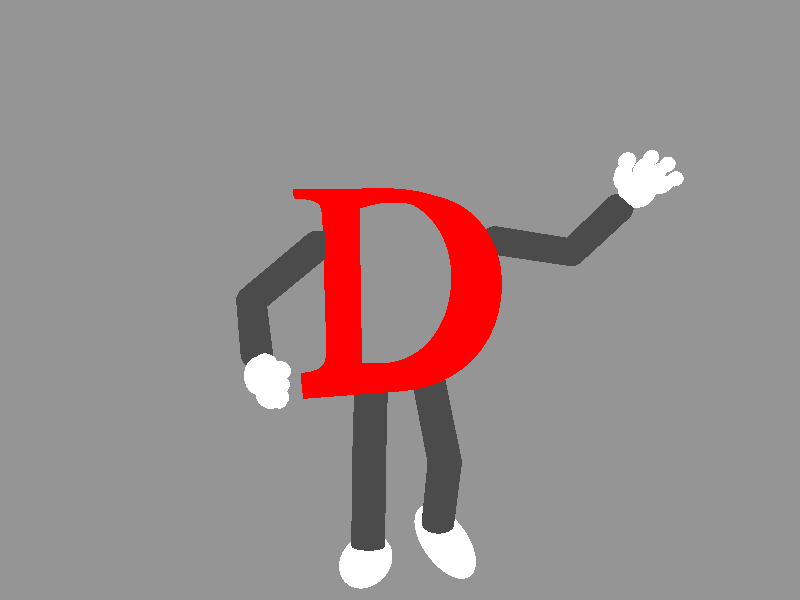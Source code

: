/*
 * Prospective mascot for D?
 */

#include "colors.inc"

#declare amb = 0.5;
#declare metalfin = finish {
	diffuse 0.1
	ambient 0.4
	specular 1
	metallic
	roughness 0.1
};

#declare limb_tex = texture {
	pigment { White*.07 }
	finish {
		diffuse .7
		specular .1
		roughness 1.0
	}
}

#declare hand_tex = texture {
	pigment { White }
	finish { diffuse 0.5 ambient amb }
}

#declare foot_tex = hand_tex;

#declare H = 0.75;
#declare W = 0.75;
#declare waist = -.3;
#declare body_thickness = .2;
#declare body_width = 0.7;

#local arm_rad = 0.05;
#local upper_arm_len = 0.3;
#local forearm_len = 0.25;
#local wrist_width = arm_rad * 1.5;
#local wrist_thickness = arm_rad;

#macro arm(raise_angle, fwd_angle, out_angle, elbow_angle, hand)
union {
	sphere {	// shoulder
		<0,0,0>, arm_rad
	}

	union {		// arm
		cylinder {	// upper arm
			<0, -upper_arm_len, 0>, <0,0,0>, arm_rad
		}

		union {		// lower arm
			sphere {	// elbow
				<0,0,0>, arm_rad
			}

			union {
				cylinder {	// forearm
					<0, -forearm_len+arm_rad/2, 0>, <0,0,0>,
					arm_rad
				}

				sphere {	// wrist
					<0, -forearm_len+arm_rad/2, 0>, arm_rad
				}

				// Hand
				object {
					hand
					translate <0, -forearm_len, 0>
				}

				rotate x*elbow_angle
			}
			translate <0, -upper_arm_len, 0>
		}
		rotate -y*shoulder_out_angle
		rotate x*shoulder_fwd_angle
		rotate z*shoulder_raise_angle
	}
}
#end

#declare palm_rad = arm_rad*1.2;

#macro hand(twist_angle, spread, fingers)
union {
	sphere {
		<0,0,0>, palm_rad
		scale <.75,1,1>
	}

	// Thumb (==fingers[0])
	object {
		fingers[0]

		rotate x*40
		rotate y*30
		translate <-palm_rad*.1, palm_rad*.4, -palm_rad*.8>
	}

	// Fingers
	#local i = 1;
	#while (i < dimension_size(fingers,1))
		//#local ang = (i-2)*45;
		#local ang = i*180/dimension_size(fingers,1) - 90;
		object {
			fingers[i]
			rotate -x*ang*.75
			translate <0, -palm_rad*.9, 0>
			rotate x*ang
		}
		#local i = i+1;
	#end

	rotate -y*twist_angle
	translate <0, -palm_rad, 0>
	texture { hand_tex }
}
#end

#macro digit(len,rad,joint_pos,base_angle,joint_angle)
union {
	sphere {
		<0,-.5,0>, .65
		scale <rad, len*joint_pos, rad>
	}
	sphere {
		<0,-.5,0>, .6
		scale <rad, len*(1-joint_pos), rad>
		rotate -z*joint_angle
		translate <0, -len*joint_pos, 0>
	}
	rotate -z*base_angle
}
#end

#declare thumb_len = 0.13;
#declare thumb_rad = 0.045;
#declare thumb_joint_pos = 0.6;

#macro thumb(base_angle,joint_angle)
	digit(thumb_len, thumb_rad, thumb_joint_pos, base_angle, joint_angle)
#end

#declare finger_len = 0.1;
//#declare finger_len = 0.00001;
#declare finger_rad = 0.04;
#declare finger_joint_pos = 0.6;	// ratio of finger_len

#macro finger(base_angle,joint_angle)
	digit(finger_len, finger_rad, finger_joint_pos, base_angle, joint_angle)
#end

#declare leg_rad = arm_rad*1.2;
#declare thigh_len = 0.3;
#declare lower_leg_len = thigh_len*1;

#macro leg(fwd_angle, out_angle, knee_angle, foot_angle)
union {
	cylinder {	// thigh
		<0,0,0>, <0, -thigh_len, 0>, leg_rad
	}

	union {	
		sphere {	// knee
			<0,0,0>, leg_rad
		}
		cylinder {	// lower leg
			<0,0,0>, <0, -lower_leg_len, 0>, leg_rad
		}
		union {	// foot
			sphere {
				<0,0,0>, leg_rad
				scale <1.5, .5, 3>
				translate <0, 0, -leg_rad*1>
			}
			texture { foot_tex }
			translate <0, -lower_leg_len, 0>
		}
		rotate -x*knee_angle
		translate <0, -thigh_len, 0>
	}

	rotate x*fwd_angle
	rotate -y*out_angle
}
#end

union {
	// Body (bo-D ?)
	text {
		ttf "timrom.ttf" "D" body_thickness 0
		pigment { Red }
		finish { metalfin }
		translate <0, 0, -body_thickness/2>
	}

	// Arms
	#local shoulder_y = 0.5;
	#local left_shoulder_x = body_width - 0.01;
	#local right_shoulder_x = 0.07;
	union {
		object {	// left arm
			#local shoulder_raise_angle = 80;
			#local shoulder_fwd_angle = 0;
			#local shoulder_out_angle = 60;
			#local elbow_angle = 70;
			#local wrist_twist = 30;

			#declare thumb1 = object { thumb(0,20) }
			#declare fing1 = object { finger(20,20) }

			#local fingers = array[4] {
				thumb1, fing1, fing1, fing1
			};

			arm(shoulder_raise_angle, shoulder_fwd_angle,
				shoulder_out_angle, elbow_angle,
				hand(wrist_twist, 0, fingers))

			translate <left_shoulder_x, shoulder_y, 0>
		}
		object {	// right arm
			#local shoulder_raise_angle = 50;
			#local shoulder_fwd_angle = -10;
			#local shoulder_out_angle = -30;
			#local elbow_angle = 80;
			#local wrist_twist = 45;

			#declare thumb1 = object { thumb(0,70) }
			#declare fing1 = object { finger(45,80) }
			#declare fingers = array[4] {
				thumb1,
				fing1,
				fing1,
				fing1
			};

			arm(shoulder_raise_angle, shoulder_fwd_angle,
				shoulder_out_angle, elbow_angle,
				hand(wrist_twist, 0, fingers))

			scale <-1,1,1>	// right arm = mirror image of left arm
			translate <right_shoulder_x, shoulder_y, 0>
		}

		texture { limb_tex }
	}

	// Legs
	#local hip_y = 0;
	#local left_leg_pos = <.65*body_width, hip_y, 0>;
	#local right_leg_pos = <.35*body_width, hip_y, 0>;
	union {
		object {	// left leg
			#local fwd_angle = 30;
			#local out_angle = 10;
			#local knee_angle = 40;
			#local foot_angle = 0;
			leg(fwd_angle, out_angle, knee_angle, foot_angle)

			translate left_leg_pos
		}

		object {	// right leg
			#local fwd_angle = 20;
			#local out_angle = 15;
			#local knee_angle = 10;
			#local foot_angle = 0;
			leg(fwd_angle, out_angle, knee_angle, foot_angle)

			scale <-1,1,1>	// right leg = mirror image of left leg
			translate right_leg_pos
		}
		texture { limb_tex }
	}

	translate <-body_width/2, waist, 0>
}

#local ruler = 0;
#if (ruler)
	union {
		cylinder {
			<0,0,0>, <0,H,0>, H/75
			pigment { Yellow }
			finish { metalfin }
		}

		cylinder {
			#local mark_h = 0.68;
			<0, mark_h, 0>, <0, mark_h - H/150, 0>, H/20
			pigment { Yellow }
			finish { metalfin }
		}

		cylinder {
			#local mark_h = 0.5;
			<0, mark_h, 0>, <0, mark_h - H/150, 0>, H/20
			pigment { Yellow }
			finish { metalfin }
		}

		cylinder {
			<-W,0,0>, <W,0,0>, H/75
			pigment { Yellow }
			finish { metalfin }
		}

		translate <0, waist, 0>
	}
#end

light_source { <100,400,-800> White }
background { White*0.3 }
camera {
	location <-.4, .5, -2>	// final view
	//location <-.3, .3, -1.5>
	//location <0, .3, -1>	// front view, near
	look_at <0, 0, 0>

	//location <0, .4, -.5>
	//look_at <0, .4, 0>
}
